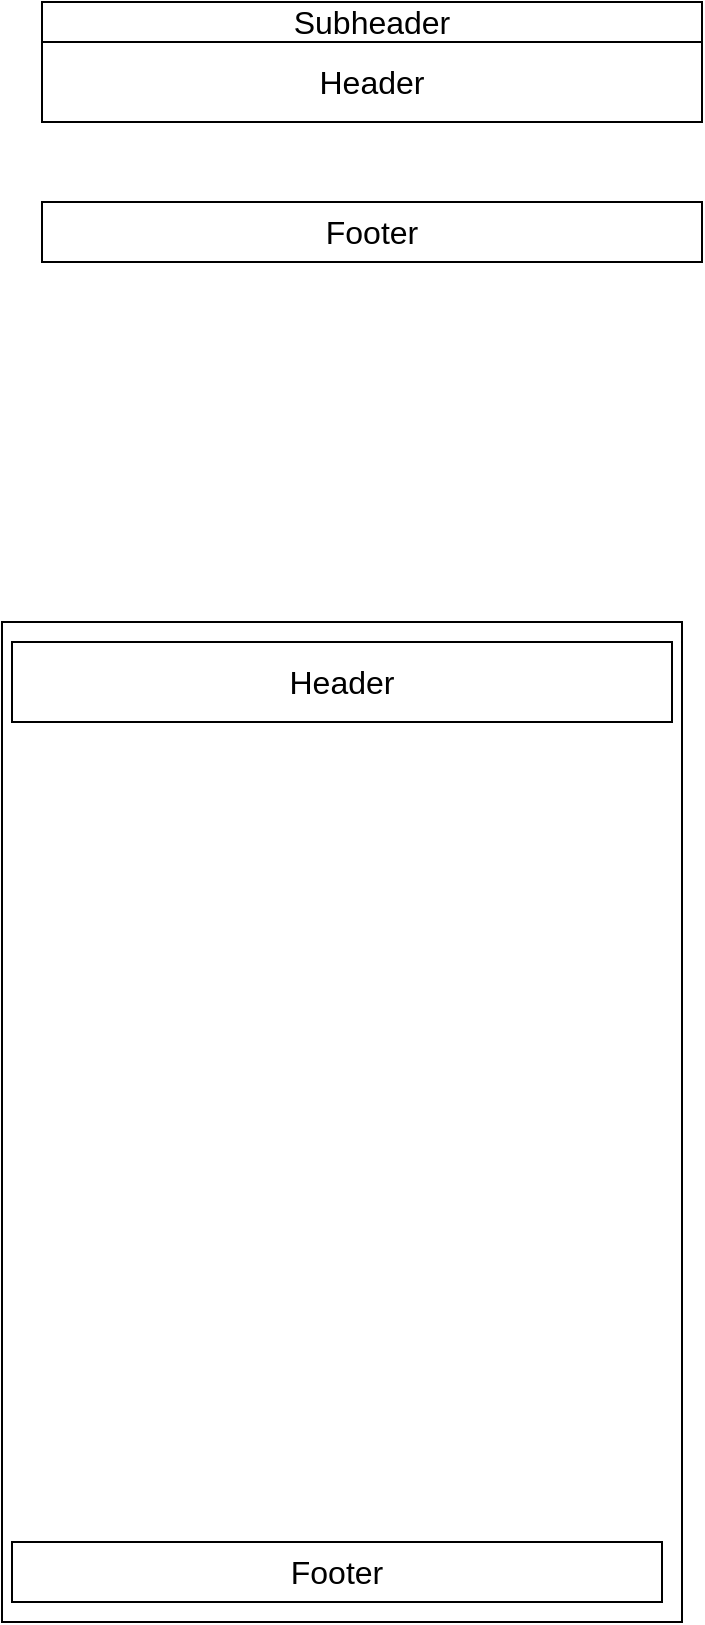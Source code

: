 <mxfile version="20.2.2" type="github">
  <diagram id="3tNO3jkayJGjovwc4Qjn" name="Page-1">
    <mxGraphModel dx="925" dy="635" grid="1" gridSize="10" guides="1" tooltips="1" connect="1" arrows="1" fold="1" page="1" pageScale="1" pageWidth="4681" pageHeight="3300" math="0" shadow="0">
      <root>
        <mxCell id="0" />
        <mxCell id="1" parent="0" />
        <mxCell id="f2MKxU73Fepq0yuGilzE-3" value="Header" style="rounded=0;whiteSpace=wrap;html=1;fontSize=16;" vertex="1" parent="1">
          <mxGeometry x="640" y="150" width="330" height="40" as="geometry" />
        </mxCell>
        <mxCell id="f2MKxU73Fepq0yuGilzE-4" value="Footer" style="rounded=0;whiteSpace=wrap;html=1;fontSize=16;" vertex="1" parent="1">
          <mxGeometry x="640" y="230" width="330" height="30" as="geometry" />
        </mxCell>
        <mxCell id="f2MKxU73Fepq0yuGilzE-6" value="Subheader" style="rounded=0;whiteSpace=wrap;html=1;fontSize=16;" vertex="1" parent="1">
          <mxGeometry x="640" y="130" width="330" height="20" as="geometry" />
        </mxCell>
        <mxCell id="f2MKxU73Fepq0yuGilzE-7" value="" style="rounded=0;whiteSpace=wrap;html=1;fontSize=16;" vertex="1" parent="1">
          <mxGeometry x="620" y="440" width="340" height="500" as="geometry" />
        </mxCell>
        <mxCell id="f2MKxU73Fepq0yuGilzE-9" value="Header" style="rounded=0;whiteSpace=wrap;html=1;fontSize=16;" vertex="1" parent="1">
          <mxGeometry x="625" y="450" width="330" height="40" as="geometry" />
        </mxCell>
        <mxCell id="f2MKxU73Fepq0yuGilzE-10" value="Footer" style="rounded=0;whiteSpace=wrap;html=1;fontSize=16;" vertex="1" parent="1">
          <mxGeometry x="625" y="900" width="325" height="30" as="geometry" />
        </mxCell>
      </root>
    </mxGraphModel>
  </diagram>
</mxfile>
